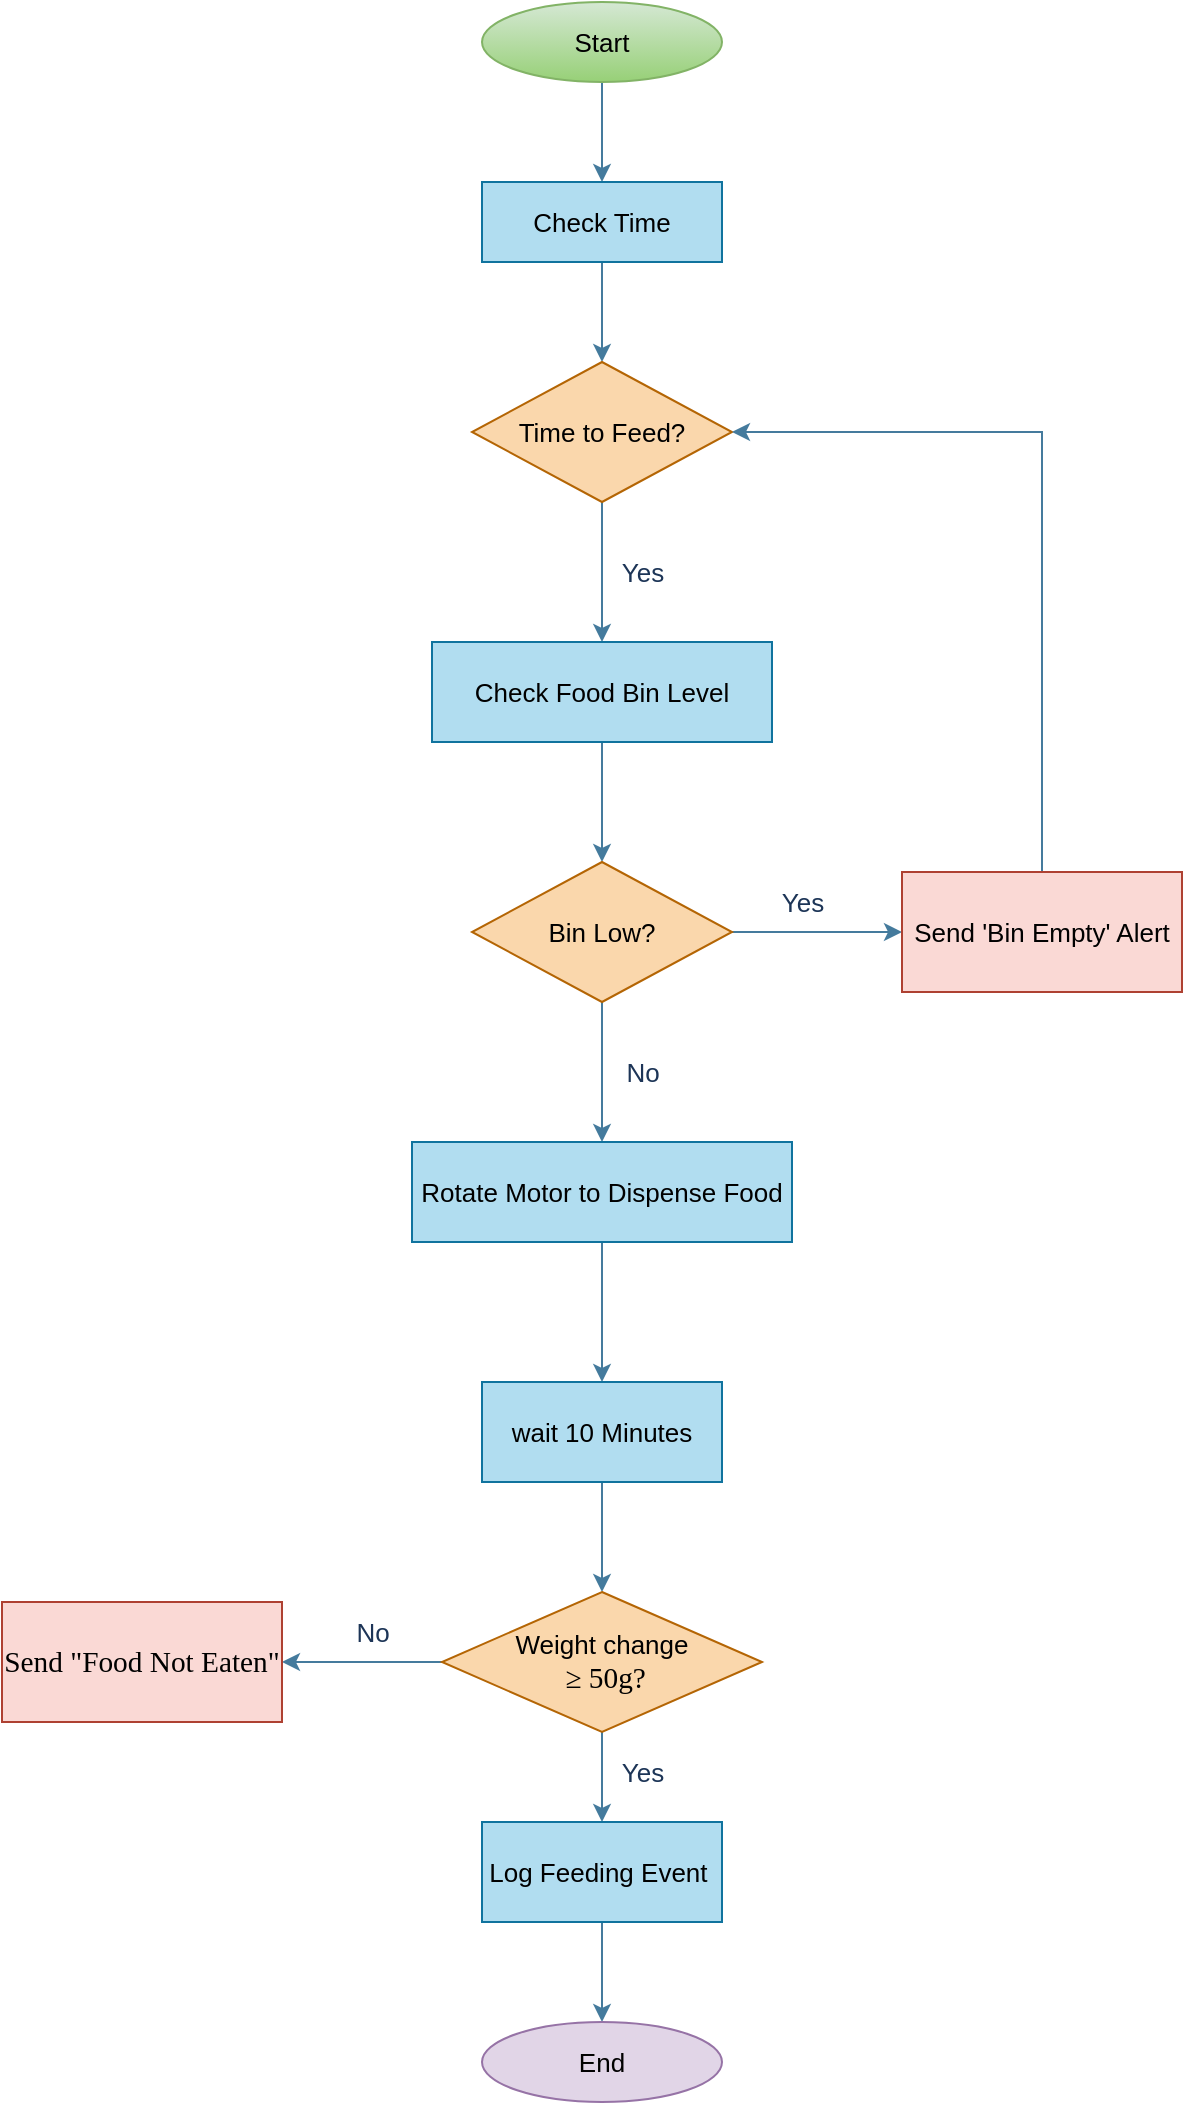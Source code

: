<mxfile version="28.1.0">
  <diagram name="Page-1" id="RPCTGkeRT_hVYT46oYGk">
    <mxGraphModel dx="1306" dy="870" grid="1" gridSize="10" guides="1" tooltips="1" connect="1" arrows="1" fold="1" page="1" pageScale="1" pageWidth="850" pageHeight="1100" math="0" shadow="0">
      <root>
        <mxCell id="0" />
        <mxCell id="1" parent="0" />
        <mxCell id="G_rKBuncZeWBIIrRSJT7-4" style="edgeStyle=orthogonalEdgeStyle;rounded=0;orthogonalLoop=1;jettySize=auto;html=1;exitX=0.5;exitY=1;exitDx=0;exitDy=0;labelBackgroundColor=none;fontColor=default;strokeColor=#457B9D;fontSize=13;" parent="1" source="szXa-r8fhTdHl1jieYu6-5" target="szXa-r8fhTdHl1jieYu6-6" edge="1">
          <mxGeometry relative="1" as="geometry" />
        </mxCell>
        <mxCell id="szXa-r8fhTdHl1jieYu6-5" value="Start" style="ellipse;whiteSpace=wrap;html=1;rounded=0;labelBackgroundColor=none;fillColor=#d5e8d4;strokeColor=#82b366;fontSize=13;gradientColor=#97d077;" parent="1" vertex="1">
          <mxGeometry x="330" y="25" width="120" height="40" as="geometry" />
        </mxCell>
        <mxCell id="G_rKBuncZeWBIIrRSJT7-5" style="edgeStyle=orthogonalEdgeStyle;rounded=0;orthogonalLoop=1;jettySize=auto;html=1;exitX=0.5;exitY=1;exitDx=0;exitDy=0;entryX=0.5;entryY=0;entryDx=0;entryDy=0;labelBackgroundColor=none;fontColor=default;strokeColor=#457B9D;fontSize=13;" parent="1" source="szXa-r8fhTdHl1jieYu6-6" target="szXa-r8fhTdHl1jieYu6-7" edge="1">
          <mxGeometry relative="1" as="geometry" />
        </mxCell>
        <mxCell id="szXa-r8fhTdHl1jieYu6-6" value="Check Time" style="rounded=0;whiteSpace=wrap;html=1;labelBackgroundColor=none;fillColor=#b1ddf0;strokeColor=#10739e;fontSize=13;" parent="1" vertex="1">
          <mxGeometry x="330" y="115" width="120" height="40" as="geometry" />
        </mxCell>
        <mxCell id="G_rKBuncZeWBIIrRSJT7-6" style="edgeStyle=orthogonalEdgeStyle;rounded=0;orthogonalLoop=1;jettySize=auto;html=1;exitX=0.5;exitY=1;exitDx=0;exitDy=0;entryX=0.5;entryY=0;entryDx=0;entryDy=0;labelBackgroundColor=none;fontColor=default;strokeColor=#457B9D;fontSize=13;" parent="1" source="szXa-r8fhTdHl1jieYu6-7" target="szXa-r8fhTdHl1jieYu6-8" edge="1">
          <mxGeometry relative="1" as="geometry" />
        </mxCell>
        <mxCell id="szXa-r8fhTdHl1jieYu6-7" value="Time to Feed?" style="rhombus;whiteSpace=wrap;html=1;rounded=0;labelBackgroundColor=none;fillColor=#fad7ac;strokeColor=#b46504;fontSize=13;" parent="1" vertex="1">
          <mxGeometry x="325" y="205" width="130" height="70" as="geometry" />
        </mxCell>
        <mxCell id="G_rKBuncZeWBIIrRSJT7-8" style="edgeStyle=orthogonalEdgeStyle;rounded=0;orthogonalLoop=1;jettySize=auto;html=1;exitX=0.5;exitY=1;exitDx=0;exitDy=0;labelBackgroundColor=none;fontColor=default;strokeColor=#457B9D;fontSize=13;" parent="1" source="szXa-r8fhTdHl1jieYu6-8" target="szXa-r8fhTdHl1jieYu6-10" edge="1">
          <mxGeometry relative="1" as="geometry" />
        </mxCell>
        <mxCell id="szXa-r8fhTdHl1jieYu6-8" value="Check Food Bin Level" style="rounded=0;whiteSpace=wrap;html=1;labelBackgroundColor=none;fillColor=#b1ddf0;strokeColor=#10739e;fontSize=13;" parent="1" vertex="1">
          <mxGeometry x="305" y="345" width="170" height="50" as="geometry" />
        </mxCell>
        <mxCell id="G_rKBuncZeWBIIrRSJT7-9" style="edgeStyle=orthogonalEdgeStyle;rounded=0;orthogonalLoop=1;jettySize=auto;html=1;exitX=0.5;exitY=1;exitDx=0;exitDy=0;entryX=0.5;entryY=0;entryDx=0;entryDy=0;labelBackgroundColor=none;fontColor=default;strokeColor=#457B9D;fontSize=13;" parent="1" source="szXa-r8fhTdHl1jieYu6-10" target="szXa-r8fhTdHl1jieYu6-11" edge="1">
          <mxGeometry relative="1" as="geometry" />
        </mxCell>
        <mxCell id="G_rKBuncZeWBIIrRSJT7-11" style="edgeStyle=orthogonalEdgeStyle;rounded=0;orthogonalLoop=1;jettySize=auto;html=1;exitX=1;exitY=0.5;exitDx=0;exitDy=0;entryX=0;entryY=0.5;entryDx=0;entryDy=0;labelBackgroundColor=none;fontColor=default;strokeColor=#457B9D;fontSize=13;" parent="1" source="szXa-r8fhTdHl1jieYu6-10" target="G_rKBuncZeWBIIrRSJT7-2" edge="1">
          <mxGeometry relative="1" as="geometry" />
        </mxCell>
        <mxCell id="szXa-r8fhTdHl1jieYu6-10" value="Bin Low?" style="rhombus;whiteSpace=wrap;html=1;rounded=0;labelBackgroundColor=none;fillColor=#fad7ac;strokeColor=#b46504;fontSize=13;" parent="1" vertex="1">
          <mxGeometry x="325" y="455" width="130" height="70" as="geometry" />
        </mxCell>
        <mxCell id="G_rKBuncZeWBIIrRSJT7-15" style="edgeStyle=orthogonalEdgeStyle;rounded=0;orthogonalLoop=1;jettySize=auto;html=1;exitX=0.5;exitY=1;exitDx=0;exitDy=0;entryX=0.5;entryY=0;entryDx=0;entryDy=0;labelBackgroundColor=none;fontColor=default;strokeColor=#457B9D;fontSize=13;" parent="1" source="szXa-r8fhTdHl1jieYu6-11" target="szXa-r8fhTdHl1jieYu6-12" edge="1">
          <mxGeometry relative="1" as="geometry" />
        </mxCell>
        <mxCell id="szXa-r8fhTdHl1jieYu6-11" value="Rotate Motor to Dispense Food" style="rounded=0;whiteSpace=wrap;html=1;labelBackgroundColor=none;fillColor=#b1ddf0;strokeColor=#10739e;fontSize=13;" parent="1" vertex="1">
          <mxGeometry x="295" y="595" width="190" height="50" as="geometry" />
        </mxCell>
        <mxCell id="G_rKBuncZeWBIIrRSJT7-16" style="edgeStyle=orthogonalEdgeStyle;rounded=0;orthogonalLoop=1;jettySize=auto;html=1;exitX=0.5;exitY=1;exitDx=0;exitDy=0;labelBackgroundColor=none;fontColor=default;strokeColor=#457B9D;fontSize=13;" parent="1" source="szXa-r8fhTdHl1jieYu6-12" target="szXa-r8fhTdHl1jieYu6-13" edge="1">
          <mxGeometry relative="1" as="geometry" />
        </mxCell>
        <mxCell id="szXa-r8fhTdHl1jieYu6-12" value="wait 10 Minutes" style="rounded=0;whiteSpace=wrap;html=1;labelBackgroundColor=none;fillColor=#b1ddf0;strokeColor=#10739e;fontSize=13;" parent="1" vertex="1">
          <mxGeometry x="330" y="715" width="120" height="50" as="geometry" />
        </mxCell>
        <mxCell id="G_rKBuncZeWBIIrRSJT7-17" style="edgeStyle=orthogonalEdgeStyle;rounded=0;orthogonalLoop=1;jettySize=auto;html=1;exitX=0.5;exitY=1;exitDx=0;exitDy=0;entryX=0.5;entryY=0;entryDx=0;entryDy=0;labelBackgroundColor=none;fontColor=default;strokeColor=#457B9D;fontSize=13;" parent="1" source="szXa-r8fhTdHl1jieYu6-13" target="szXa-r8fhTdHl1jieYu6-14" edge="1">
          <mxGeometry relative="1" as="geometry" />
        </mxCell>
        <mxCell id="A0iby_MbQt1ALyHjc6L_-35" style="edgeStyle=orthogonalEdgeStyle;rounded=0;orthogonalLoop=1;jettySize=auto;html=1;strokeColor=#457B9D;fontColor=#1D3557;fillColor=#A8DADC;" parent="1" source="szXa-r8fhTdHl1jieYu6-13" target="A0iby_MbQt1ALyHjc6L_-34" edge="1">
          <mxGeometry relative="1" as="geometry" />
        </mxCell>
        <mxCell id="szXa-r8fhTdHl1jieYu6-13" value="Weight change&lt;div&gt;&amp;nbsp;&lt;span id=&quot;docs-internal-guid-898e7c09-7fff-0229-78a2-da0cc0370555&quot;&gt;&lt;span style=&quot;font-size: 11pt; font-family: &amp;quot;Times New Roman&amp;quot;, serif; background-color: transparent; font-variant-numeric: normal; font-variant-east-asian: normal; font-variant-alternates: normal; font-variant-position: normal; font-variant-emoji: normal; vertical-align: baseline; white-space-collapse: preserve;&quot;&gt;≥ 50g?&lt;/span&gt;&lt;/span&gt;&lt;/div&gt;" style="rhombus;whiteSpace=wrap;html=1;rounded=0;labelBackgroundColor=none;fillColor=#fad7ac;strokeColor=#b46504;fontSize=13;" parent="1" vertex="1">
          <mxGeometry x="310" y="820" width="160" height="70" as="geometry" />
        </mxCell>
        <mxCell id="G_rKBuncZeWBIIrRSJT7-20" value="" style="edgeStyle=orthogonalEdgeStyle;rounded=0;orthogonalLoop=1;jettySize=auto;html=1;labelBackgroundColor=none;fontColor=default;strokeColor=#457B9D;fontSize=13;" parent="1" source="szXa-r8fhTdHl1jieYu6-14" target="G_rKBuncZeWBIIrRSJT7-19" edge="1">
          <mxGeometry relative="1" as="geometry" />
        </mxCell>
        <mxCell id="szXa-r8fhTdHl1jieYu6-14" value="Log Feeding Event&amp;nbsp;" style="rounded=0;whiteSpace=wrap;html=1;labelBackgroundColor=none;fillColor=#b1ddf0;strokeColor=#10739e;fontSize=13;" parent="1" vertex="1">
          <mxGeometry x="330" y="935" width="120" height="50" as="geometry" />
        </mxCell>
        <mxCell id="G_rKBuncZeWBIIrRSJT7-23" style="edgeStyle=orthogonalEdgeStyle;rounded=0;orthogonalLoop=1;jettySize=auto;html=1;exitX=0.5;exitY=0;exitDx=0;exitDy=0;entryX=1;entryY=0.5;entryDx=0;entryDy=0;labelBackgroundColor=none;fontColor=default;strokeColor=#457B9D;fontSize=13;" parent="1" source="G_rKBuncZeWBIIrRSJT7-2" target="szXa-r8fhTdHl1jieYu6-7" edge="1">
          <mxGeometry relative="1" as="geometry" />
        </mxCell>
        <mxCell id="G_rKBuncZeWBIIrRSJT7-2" value="Send &#39;Bin Empty&#39; Alert" style="rounded=0;whiteSpace=wrap;html=1;labelBackgroundColor=none;fillColor=#fad9d5;strokeColor=#ae4132;fontSize=13;" parent="1" vertex="1">
          <mxGeometry x="540" y="460" width="140" height="60" as="geometry" />
        </mxCell>
        <mxCell id="G_rKBuncZeWBIIrRSJT7-7" value="Yes" style="text;html=1;align=center;verticalAlign=middle;resizable=0;points=[];autosize=1;strokeColor=none;fillColor=none;rounded=0;labelBackgroundColor=none;fontColor=#1D3557;fontSize=13;" parent="1" vertex="1">
          <mxGeometry x="390" y="295" width="40" height="30" as="geometry" />
        </mxCell>
        <mxCell id="G_rKBuncZeWBIIrRSJT7-10" value="No" style="text;html=1;align=center;verticalAlign=middle;resizable=0;points=[];autosize=1;strokeColor=none;fillColor=none;rounded=0;labelBackgroundColor=none;fontColor=#1D3557;fontSize=13;" parent="1" vertex="1">
          <mxGeometry x="390" y="545" width="40" height="30" as="geometry" />
        </mxCell>
        <mxCell id="G_rKBuncZeWBIIrRSJT7-12" value="Yes" style="text;html=1;align=center;verticalAlign=middle;resizable=0;points=[];autosize=1;strokeColor=none;fillColor=none;rounded=0;labelBackgroundColor=none;fontColor=#1D3557;fontSize=13;" parent="1" vertex="1">
          <mxGeometry x="470" y="460" width="40" height="30" as="geometry" />
        </mxCell>
        <mxCell id="G_rKBuncZeWBIIrRSJT7-13" style="edgeStyle=orthogonalEdgeStyle;rounded=0;orthogonalLoop=1;jettySize=auto;html=1;exitX=0.5;exitY=1;exitDx=0;exitDy=0;labelBackgroundColor=none;fontColor=default;strokeColor=#457B9D;fontSize=13;" parent="1" source="szXa-r8fhTdHl1jieYu6-11" target="szXa-r8fhTdHl1jieYu6-11" edge="1">
          <mxGeometry relative="1" as="geometry" />
        </mxCell>
        <mxCell id="G_rKBuncZeWBIIrRSJT7-18" value="Yes" style="text;html=1;align=center;verticalAlign=middle;resizable=0;points=[];autosize=1;strokeColor=none;fillColor=none;rounded=0;labelBackgroundColor=none;fontColor=#1D3557;fontSize=13;" parent="1" vertex="1">
          <mxGeometry x="390" y="895" width="40" height="30" as="geometry" />
        </mxCell>
        <mxCell id="G_rKBuncZeWBIIrRSJT7-19" value="End" style="ellipse;whiteSpace=wrap;html=1;rounded=0;labelBackgroundColor=none;fillColor=#e1d5e7;strokeColor=#9673a6;fontSize=13;" parent="1" vertex="1">
          <mxGeometry x="330" y="1035" width="120" height="40" as="geometry" />
        </mxCell>
        <mxCell id="G_rKBuncZeWBIIrRSJT7-22" value="No" style="text;html=1;align=center;verticalAlign=middle;resizable=0;points=[];autosize=1;strokeColor=none;fillColor=none;rounded=0;labelBackgroundColor=none;fontColor=#1D3557;fontSize=13;" parent="1" vertex="1">
          <mxGeometry x="255" y="825" width="40" height="30" as="geometry" />
        </mxCell>
        <mxCell id="A0iby_MbQt1ALyHjc6L_-34" value="&lt;div style=&quot;text-align: left;&quot;&gt;&lt;span style=&quot;background-color: transparent; color: light-dark(rgb(0, 0, 0), rgb(255, 255, 255)); font-size: 14.667px; white-space-collapse: preserve;&quot;&gt;&lt;font face=&quot;Times New Roman, serif&quot;&gt;Send &quot;&lt;/font&gt;&lt;/span&gt;&lt;span style=&quot;font-family: &amp;quot;Times New Roman&amp;quot;, serif; font-size: 14.667px; white-space-collapse: preserve; background-color: transparent; color: light-dark(rgb(0, 0, 0), rgb(255, 255, 255));&quot;&gt;Food Not Eaten&lt;/span&gt;&lt;span style=&quot;font-family: &amp;quot;Times New Roman&amp;quot;, serif; background-color: transparent; color: light-dark(rgb(0, 0, 0), rgb(255, 255, 255)); font-size: 14.667px; white-space-collapse: preserve;&quot;&gt;&quot;&lt;/span&gt;&lt;/div&gt;" style="rounded=0;whiteSpace=wrap;html=1;labelBackgroundColor=none;fillColor=#fad9d5;strokeColor=#ae4132;fontSize=13;" parent="1" vertex="1">
          <mxGeometry x="90" y="825" width="140" height="60" as="geometry" />
        </mxCell>
      </root>
    </mxGraphModel>
  </diagram>
</mxfile>

